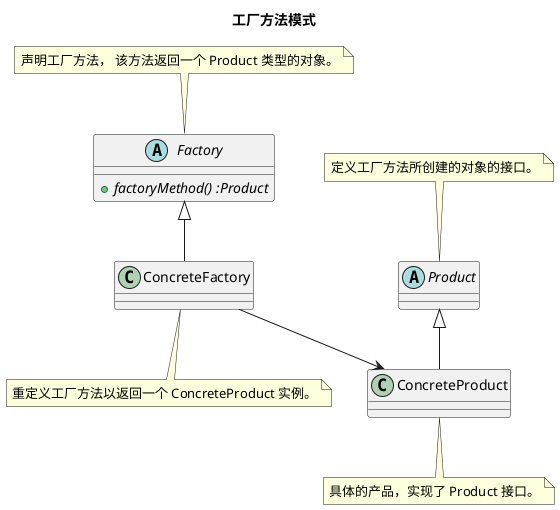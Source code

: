 @startuml

title 工厂方法模式

abstract class Product {
}
note top: 定义工厂方法所创建的对象的接口。

class ConcreteProduct {
}
note bottom: 具体的产品，实现了 Product 接口。

abstract class Factory {
  + {abstract} factoryMethod() :Product
}
note top: 声明工厂方法， 该方法返回一个 Product 类型的对象。

class ConcreteFactory {
}
note bottom: 重定义工厂方法以返回一个 ConcreteProduct 实例。

Product <|-- ConcreteProduct
Factory <|-- ConcreteFactory
ConcreteFactory --> ConcreteProduct

@enduml

